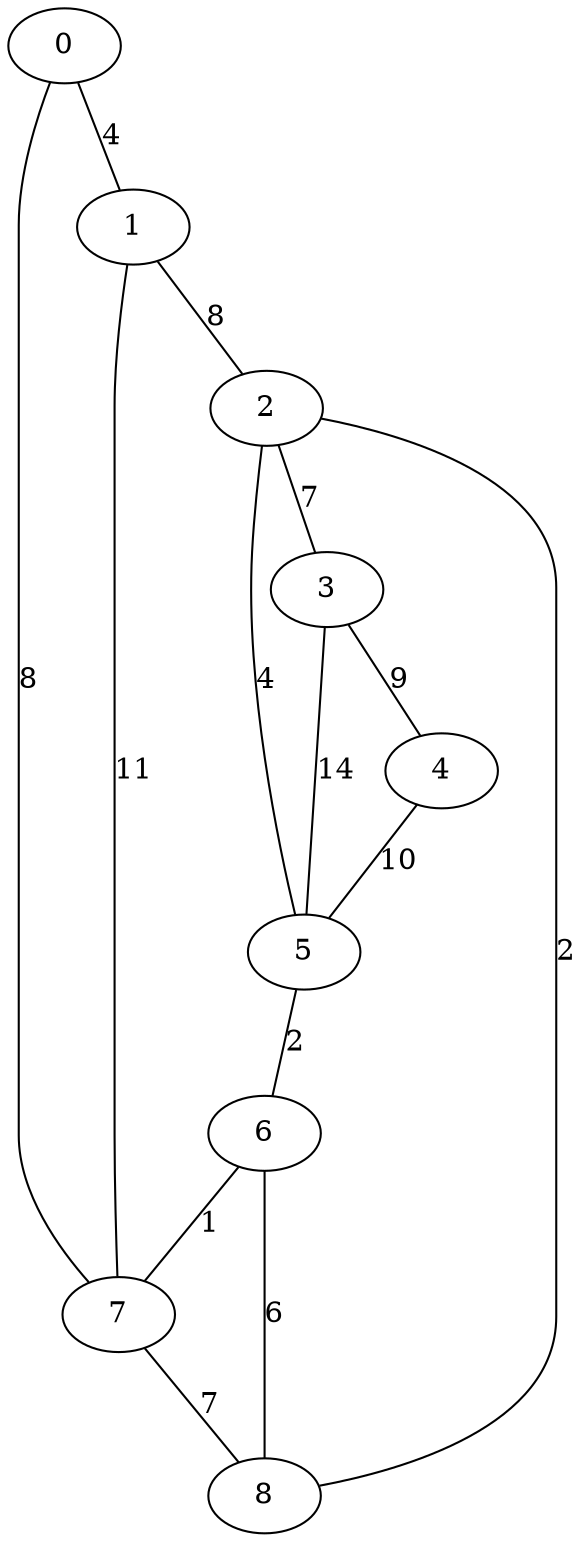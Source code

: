 graph G {
    0 -- 7 [label=8];
    0 -- 1 [label=4];
    1 -- 7 [label=11];
    1 -- 2 [label=8];
    2 -- 5 [label=4];
    2 -- 8 [label=2];
    2 -- 3 [label=7];
    3 -- 5 [label=14];
    3 -- 4 [label=9];
    4 -- 5 [label=10];
    5 -- 6 [label=2];
    6 -- 8 [label=6];
    6 -- 7 [label=1];
    7 -- 8 [label=7];
}
